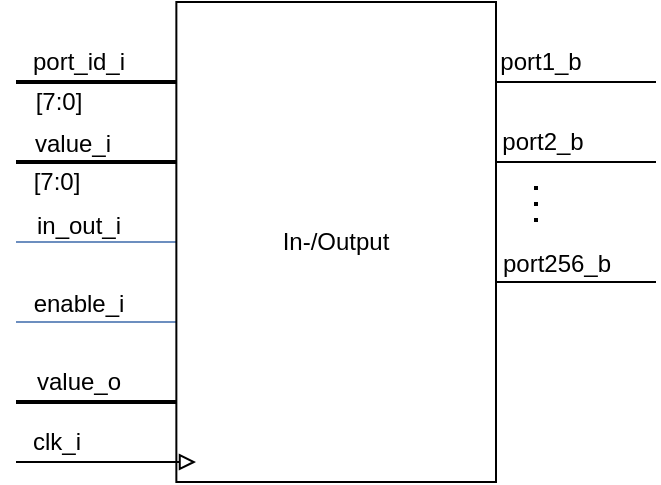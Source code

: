 <mxfile version="13.0.3" type="device"><diagram id="FPk4gUoOmcqN7vCJ4mB5" name="Page-1"><mxGraphModel dx="1086" dy="806" grid="1" gridSize="10" guides="1" tooltips="1" connect="1" arrows="1" fold="1" page="1" pageScale="1" pageWidth="850" pageHeight="1100" math="0" shadow="0"><root><mxCell id="0"/><mxCell id="1" parent="0"/><mxCell id="92pkTtxwLKOMqpKowl-l-1" style="edgeStyle=orthogonalEdgeStyle;rounded=0;orthogonalLoop=1;jettySize=auto;html=1;endArrow=none;endFill=0;strokeWidth=2;" parent="1" source="zGRMZHuBH72qZZklBreZ-1" edge="1"><mxGeometry relative="1" as="geometry"><mxPoint x="80" y="120" as="targetPoint"/><Array as="points"><mxPoint x="140" y="120"/><mxPoint x="140" y="120"/></Array></mxGeometry></mxCell><mxCell id="92pkTtxwLKOMqpKowl-l-2" value="&lt;span style=&quot;font-size: 12px;&quot;&gt;port_id_i&lt;/span&gt;" style="edgeLabel;html=1;align=center;verticalAlign=middle;resizable=0;points=[];labelBackgroundColor=none;" parent="92pkTtxwLKOMqpKowl-l-1" vertex="1" connectable="0"><mxGeometry x="0.327" relative="1" as="geometry"><mxPoint x="3.33" y="-10" as="offset"/></mxGeometry></mxCell><mxCell id="92pkTtxwLKOMqpKowl-l-3" value="&lt;span style=&quot;font-size: 12px;&quot;&gt;[7:0]&lt;/span&gt;" style="edgeLabel;html=1;align=center;verticalAlign=middle;resizable=0;points=[];labelBackgroundColor=none;" parent="92pkTtxwLKOMqpKowl-l-1" vertex="1" connectable="0"><mxGeometry x="0.177" y="1" relative="1" as="geometry"><mxPoint x="-12.85" y="9" as="offset"/></mxGeometry></mxCell><mxCell id="92pkTtxwLKOMqpKowl-l-4" style="edgeStyle=orthogonalEdgeStyle;rounded=0;orthogonalLoop=1;jettySize=auto;html=1;endArrow=none;endFill=0;strokeWidth=2;" parent="1" source="zGRMZHuBH72qZZklBreZ-1" edge="1"><mxGeometry relative="1" as="geometry"><mxPoint x="80" y="160" as="targetPoint"/><Array as="points"><mxPoint x="140" y="160"/><mxPoint x="140" y="160"/></Array></mxGeometry></mxCell><mxCell id="92pkTtxwLKOMqpKowl-l-5" value="&lt;span style=&quot;font-size: 12px;&quot;&gt;value_i&lt;/span&gt;" style="edgeLabel;html=1;align=center;verticalAlign=middle;resizable=0;points=[];labelBackgroundColor=none;" parent="92pkTtxwLKOMqpKowl-l-4" vertex="1" connectable="0"><mxGeometry x="0.701" y="-1" relative="1" as="geometry"><mxPoint x="15.33" y="-8" as="offset"/></mxGeometry></mxCell><mxCell id="92pkTtxwLKOMqpKowl-l-6" value="&lt;span style=&quot;font-size: 12px;&quot;&gt;[7:0]&lt;/span&gt;" style="edgeLabel;html=1;align=center;verticalAlign=middle;resizable=0;points=[];labelBackgroundColor=none;" parent="92pkTtxwLKOMqpKowl-l-4" vertex="1" connectable="0"><mxGeometry x="0.609" relative="1" as="geometry"><mxPoint x="4.49" y="10" as="offset"/></mxGeometry></mxCell><mxCell id="92pkTtxwLKOMqpKowl-l-7" style="edgeStyle=orthogonalEdgeStyle;rounded=0;orthogonalLoop=1;jettySize=auto;html=1;endArrow=none;endFill=0;strokeWidth=1;fillColor=#dae8fc;strokeColor=#6c8ebf;" parent="1" source="zGRMZHuBH72qZZklBreZ-1" edge="1"><mxGeometry relative="1" as="geometry"><mxPoint x="80" y="200" as="targetPoint"/><Array as="points"><mxPoint x="120" y="200"/><mxPoint x="120" y="200"/></Array></mxGeometry></mxCell><mxCell id="92pkTtxwLKOMqpKowl-l-8" value="&lt;span style=&quot;font-size: 12px;&quot;&gt;in_out_i&lt;/span&gt;" style="edgeLabel;html=1;align=center;verticalAlign=middle;resizable=0;points=[];labelBackgroundColor=none;" parent="92pkTtxwLKOMqpKowl-l-7" vertex="1" connectable="0"><mxGeometry x="0.676" y="-1" relative="1" as="geometry"><mxPoint x="17.15" y="-7" as="offset"/></mxGeometry></mxCell><mxCell id="92pkTtxwLKOMqpKowl-l-9" style="edgeStyle=orthogonalEdgeStyle;rounded=0;orthogonalLoop=1;jettySize=auto;html=1;endArrow=none;endFill=0;strokeWidth=1;fillColor=#dae8fc;strokeColor=#6c8ebf;" parent="1" source="zGRMZHuBH72qZZklBreZ-1" edge="1"><mxGeometry relative="1" as="geometry"><mxPoint x="80" y="240" as="targetPoint"/><Array as="points"><mxPoint x="140" y="240"/><mxPoint x="140" y="240"/></Array></mxGeometry></mxCell><mxCell id="92pkTtxwLKOMqpKowl-l-10" value="&lt;span style=&quot;font-size: 12px;&quot;&gt;enable_i&lt;/span&gt;" style="edgeLabel;html=1;align=center;verticalAlign=middle;resizable=0;points=[];labelBackgroundColor=none;" parent="92pkTtxwLKOMqpKowl-l-9" vertex="1" connectable="0"><mxGeometry x="0.701" relative="1" as="geometry"><mxPoint x="18.15" y="-9.5" as="offset"/></mxGeometry></mxCell><mxCell id="92pkTtxwLKOMqpKowl-l-11" style="edgeStyle=orthogonalEdgeStyle;rounded=0;orthogonalLoop=1;jettySize=auto;html=1;endArrow=none;endFill=0;strokeWidth=2;" parent="1" source="zGRMZHuBH72qZZklBreZ-1" edge="1"><mxGeometry relative="1" as="geometry"><mxPoint x="80" y="280" as="targetPoint"/><Array as="points"><mxPoint x="140" y="280"/><mxPoint x="140" y="280"/></Array></mxGeometry></mxCell><mxCell id="92pkTtxwLKOMqpKowl-l-12" value="&lt;span style=&quot;font-size: 12px;&quot;&gt;value_o&lt;/span&gt;" style="edgeLabel;html=1;align=center;verticalAlign=middle;resizable=0;points=[];labelBackgroundColor=none;" parent="92pkTtxwLKOMqpKowl-l-11" vertex="1" connectable="0"><mxGeometry x="0.302" y="-1" relative="1" as="geometry"><mxPoint x="3" y="-9" as="offset"/></mxGeometry></mxCell><mxCell id="92pkTtxwLKOMqpKowl-l-15" style="edgeStyle=orthogonalEdgeStyle;rounded=0;orthogonalLoop=1;jettySize=auto;html=1;startArrow=none;startFill=0;endArrow=none;endFill=0;endSize=6;targetPerimeterSpacing=0;strokeWidth=1;" parent="1" source="zGRMZHuBH72qZZklBreZ-1" edge="1"><mxGeometry relative="1" as="geometry"><mxPoint x="400" y="120" as="targetPoint"/><Array as="points"><mxPoint x="320" y="120"/><mxPoint x="320" y="120"/></Array></mxGeometry></mxCell><mxCell id="92pkTtxwLKOMqpKowl-l-16" value="&lt;span style=&quot;font-size: 12px;&quot;&gt;port1_b&lt;/span&gt;" style="edgeLabel;html=1;align=center;verticalAlign=middle;resizable=0;points=[];labelBackgroundColor=none;" parent="92pkTtxwLKOMqpKowl-l-15" vertex="1" connectable="0"><mxGeometry x="-0.601" relative="1" as="geometry"><mxPoint x="6.11" y="-10" as="offset"/></mxGeometry></mxCell><mxCell id="92pkTtxwLKOMqpKowl-l-17" style="edgeStyle=orthogonalEdgeStyle;rounded=0;orthogonalLoop=1;jettySize=auto;html=1;startArrow=none;startFill=0;endArrow=none;endFill=0;endSize=6;targetPerimeterSpacing=0;strokeWidth=1;" parent="1" source="zGRMZHuBH72qZZklBreZ-1" edge="1"><mxGeometry relative="1" as="geometry"><mxPoint x="400" y="160" as="targetPoint"/><Array as="points"><mxPoint x="340" y="160"/><mxPoint x="340" y="160"/></Array></mxGeometry></mxCell><mxCell id="92pkTtxwLKOMqpKowl-l-19" value="&lt;span style=&quot;font-size: 12px;&quot;&gt;port2_b&lt;/span&gt;" style="edgeLabel;html=1;align=center;verticalAlign=middle;resizable=0;points=[];labelBackgroundColor=none;" parent="92pkTtxwLKOMqpKowl-l-17" vertex="1" connectable="0"><mxGeometry x="-0.693" relative="1" as="geometry"><mxPoint x="9.78" y="-10" as="offset"/></mxGeometry></mxCell><mxCell id="92pkTtxwLKOMqpKowl-l-18" style="edgeStyle=orthogonalEdgeStyle;rounded=0;orthogonalLoop=1;jettySize=auto;html=1;startArrow=none;startFill=0;endArrow=none;endFill=0;endSize=6;targetPerimeterSpacing=0;strokeWidth=1;" parent="1" source="zGRMZHuBH72qZZklBreZ-1" edge="1"><mxGeometry relative="1" as="geometry"><mxPoint x="400" y="220" as="targetPoint"/><Array as="points"><mxPoint x="340" y="220"/><mxPoint x="340" y="220"/></Array></mxGeometry></mxCell><mxCell id="92pkTtxwLKOMqpKowl-l-20" value="&lt;span style=&quot;font-size: 12px;&quot;&gt;port256_b&lt;/span&gt;" style="edgeLabel;html=1;align=center;verticalAlign=middle;resizable=0;points=[];labelBackgroundColor=none;" parent="92pkTtxwLKOMqpKowl-l-18" vertex="1" connectable="0"><mxGeometry x="-0.5" y="12" relative="1" as="geometry"><mxPoint x="10" y="3" as="offset"/></mxGeometry></mxCell><mxCell id="zGRMZHuBH72qZZklBreZ-1" value="In-/Output" style="rounded=0;whiteSpace=wrap;html=1;" parent="1" vertex="1"><mxGeometry x="160.18" y="80" width="159.82" height="240" as="geometry"/></mxCell><mxCell id="zGRMZHuBH72qZZklBreZ-15" value="" style="endArrow=none;dashed=1;html=1;dashPattern=1 3;strokeWidth=2;rounded=0;" parent="1" edge="1"><mxGeometry width="50" height="50" relative="1" as="geometry"><mxPoint x="340" y="190" as="sourcePoint"/><mxPoint x="340" y="170" as="targetPoint"/><Array as="points"><mxPoint x="340" y="180"/></Array></mxGeometry></mxCell><mxCell id="92pkTtxwLKOMqpKowl-l-14" style="edgeStyle=orthogonalEdgeStyle;rounded=0;orthogonalLoop=1;jettySize=auto;html=1;endArrow=none;endFill=0;strokeWidth=1;startArrow=block;startFill=0;targetPerimeterSpacing=0;endSize=6;" parent="1" edge="1"><mxGeometry relative="1" as="geometry"><mxPoint x="80" y="310" as="targetPoint"/><mxPoint x="170" y="310" as="sourcePoint"/><Array as="points"><mxPoint x="140" y="310"/><mxPoint x="140" y="310"/></Array></mxGeometry></mxCell><mxCell id="92pkTtxwLKOMqpKowl-l-21" value="clk_i" style="text;html=1;align=center;verticalAlign=middle;resizable=0;points=[];autosize=1;" parent="1" vertex="1"><mxGeometry x="80" y="290" width="40" height="20" as="geometry"/></mxCell></root></mxGraphModel></diagram></mxfile>